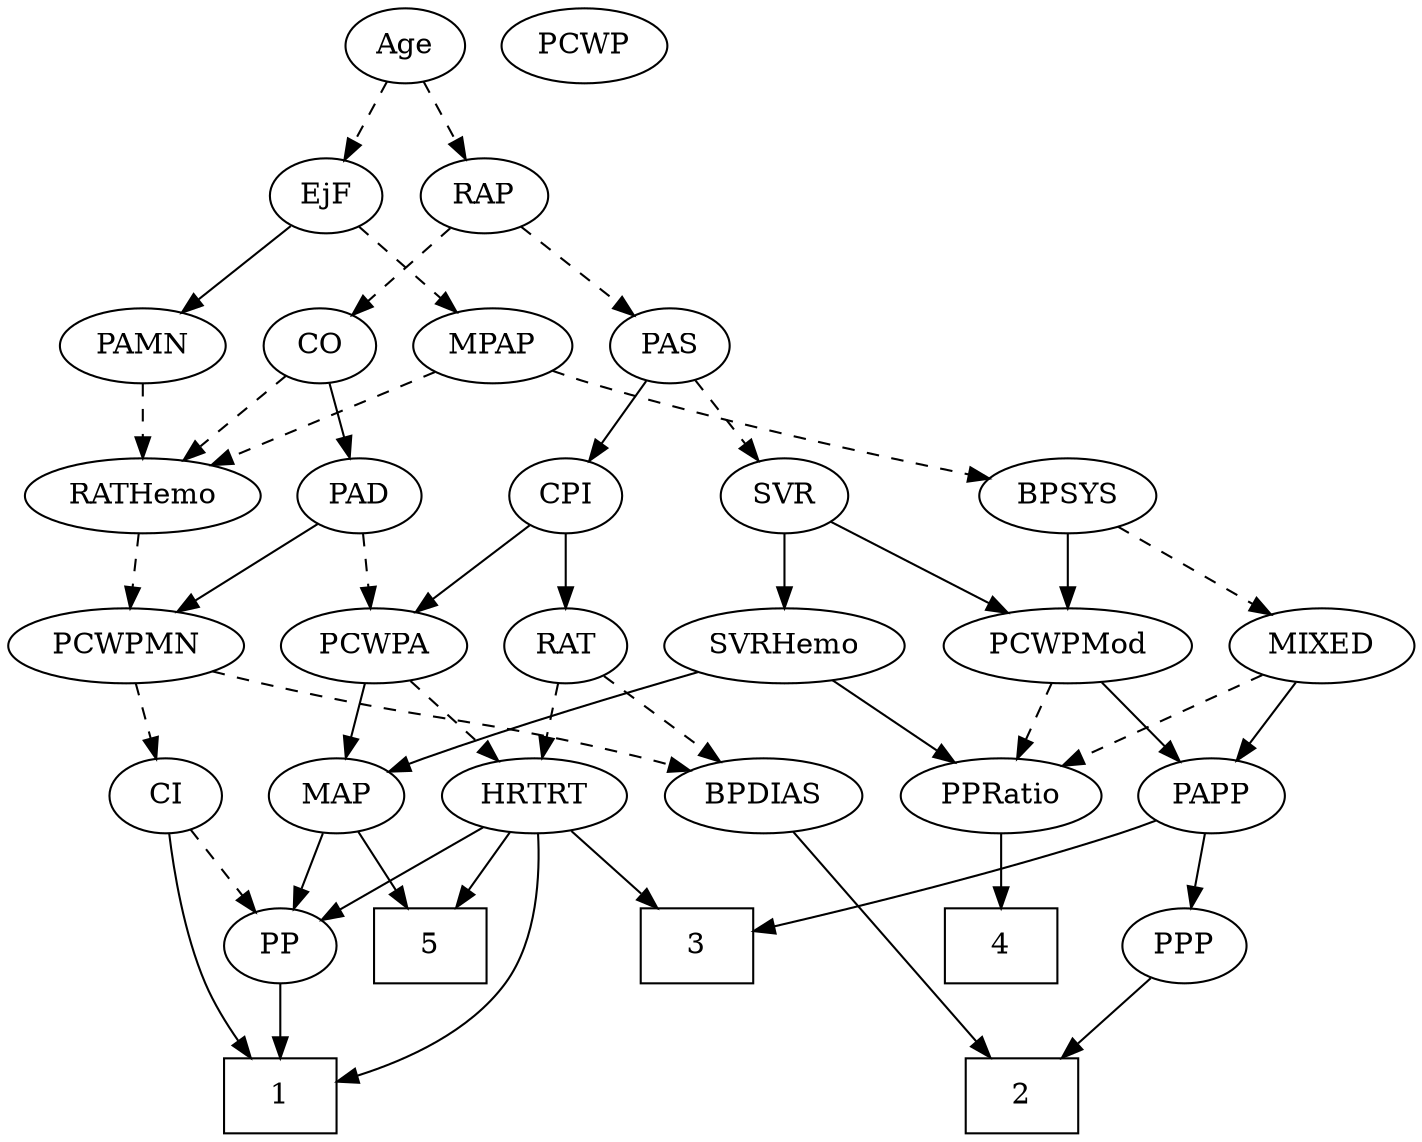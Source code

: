 strict digraph {
	graph [bb="0,0,612.34,540"];
	node [label="\N"];
	1	[height=0.5,
		pos="121.05,18",
		shape=box,
		width=0.75];
	2	[height=0.5,
		pos="448.05,18",
		shape=box,
		width=0.75];
	3	[height=0.5,
		pos="316.05,90",
		shape=box,
		width=0.75];
	4	[height=0.5,
		pos="438.05,90",
		shape=box,
		width=0.75];
	5	[height=0.5,
		pos="193.05,90",
		shape=box,
		width=0.75];
	Age	[height=0.5,
		pos="177.05,522",
		width=0.75];
	EjF	[height=0.5,
		pos="141.05,450",
		width=0.75];
	Age -> EjF	[pos="e,149.35,467.15 168.7,504.76 164.33,496.28 158.9,485.71 154,476.2",
		style=dashed];
	RAP	[height=0.5,
		pos="214.05,450",
		width=0.77632];
	Age -> RAP	[pos="e,205.51,467.15 185.63,504.76 190.11,496.28 195.7,485.71 200.73,476.2",
		style=dashed];
	MPAP	[height=0.5,
		pos="218.05,378",
		width=0.97491];
	EjF -> MPAP	[pos="e,201.42,394.11 156.63,434.83 167.3,425.13 181.66,412.08 193.81,401.03",
		style=dashed];
	PAMN	[height=0.5,
		pos="57.046,378",
		width=1.011];
	EjF -> PAMN	[pos="e,74.937,393.91 124.85,435.5 112.89,425.54 96.383,411.78 82.648,400.34",
		style=solid];
	CO	[height=0.5,
		pos="138.05,378",
		width=0.75];
	RAP -> CO	[pos="e,153.4,393.14 198.67,434.83 187.85,424.87 173.19,411.37 160.99,400.14",
		style=dashed];
	PAS	[height=0.5,
		pos="298.05,378",
		width=0.75];
	RAP -> PAS	[pos="e,281.77,392.56 230.64,435.17 243.03,424.85 260.15,410.58 274.03,399.01",
		style=dashed];
	MIXED	[height=0.5,
		pos="572.05,234",
		width=1.1193];
	PPRatio	[height=0.5,
		pos="438.05,162",
		width=1.1013];
	MIXED -> PPRatio	[pos="e,463.14,176.11 546.84,219.83 525.79,208.83 495.56,193.04 472.31,180.9",
		style=dashed];
	PAPP	[height=0.5,
		pos="527.05,162",
		width=0.88464];
	MIXED -> PAPP	[pos="e,537.63,179.47 561.38,216.41 555.95,207.95 549.22,197.49 543.17,188.08",
		style=solid];
	BPSYS	[height=0.5,
		pos="462.05,306",
		width=1.0471];
	MPAP -> BPSYS	[pos="e,428.81,314.63 244.87,366.1 250.5,363.96 256.44,361.82 262.05,360 315.43,342.67 378.16,326.75 418.93,316.98",
		style=dashed];
	RATHemo	[height=0.5,
		pos="57.046,306",
		width=1.3721];
	MPAP -> RATHemo	[pos="e,87.519,320.25 192.18,365.75 166.43,354.56 126.57,337.23 96.799,324.28",
		style=dashed];
	BPSYS -> MIXED	[pos="e,549.6,249.28 483.78,291.17 500.14,280.76 522.78,266.35 541.04,254.73",
		style=dashed];
	PCWPMod	[height=0.5,
		pos="462.05,234",
		width=1.4443];
	BPSYS -> PCWPMod	[pos="e,462.05,252.1 462.05,287.7 462.05,279.98 462.05,270.71 462.05,262.11",
		style=solid];
	PAD	[height=0.5,
		pos="153.05,306",
		width=0.79437];
	PCWPA	[height=0.5,
		pos="160.05,234",
		width=1.1555];
	PAD -> PCWPA	[pos="e,158.34,252.1 154.78,287.7 155.55,279.98 156.47,270.71 157.33,262.11",
		style=dashed];
	PCWPMN	[height=0.5,
		pos="50.046,234",
		width=1.3902];
	PAD -> PCWPMN	[pos="e,72.403,250.19 134.15,292.16 119.32,282.08 98.346,267.83 81.057,256.08",
		style=solid];
	CO -> PAD	[pos="e,149.34,324.28 141.68,360.05 143.35,352.26 145.37,342.82 147.24,334.08",
		style=solid];
	CO -> RATHemo	[pos="e,75.277,322.76 122.04,363.17 110.89,353.54 95.778,340.47 82.929,329.37",
		style=dashed];
	CPI	[height=0.5,
		pos="247.05,306",
		width=0.75];
	PAS -> CPI	[pos="e,258.33,322.49 286.73,361.46 280.12,352.4 271.66,340.79 264.25,330.61",
		style=solid];
	SVR	[height=0.5,
		pos="342.05,306",
		width=0.77632];
	PAS -> SVR	[pos="e,331.8,323.31 308.03,361.12 313.47,352.47 320.31,341.58 326.44,331.83",
		style=dashed];
	PAMN -> RATHemo	[pos="e,57.046,324.1 57.046,359.7 57.046,351.98 57.046,342.71 57.046,334.11",
		style=dashed];
	RATHemo -> PCWPMN	[pos="e,51.756,252.1 55.315,287.7 54.544,279.98 53.617,270.71 52.757,262.11",
		style=dashed];
	RAT	[height=0.5,
		pos="247.05,234",
		width=0.75827];
	CPI -> RAT	[pos="e,247.05,252.1 247.05,287.7 247.05,279.98 247.05,270.71 247.05,262.11",
		style=solid];
	CPI -> PCWPA	[pos="e,178.88,250.16 230.27,291.5 217.97,281.61 201.02,267.96 186.85,256.56",
		style=solid];
	BPDIAS	[height=0.5,
		pos="338.05,162",
		width=1.1735];
	RAT -> BPDIAS	[pos="e,318.48,178.05 264.16,219.83 277.19,209.81 295.4,195.81 310.48,184.21",
		style=dashed];
	HRTRT	[height=0.5,
		pos="238.05,162",
		width=1.1013];
	RAT -> HRTRT	[pos="e,240.27,180.28 244.87,216.05 243.88,208.35 242.68,199.03 241.56,190.36",
		style=dashed];
	SVR -> PCWPMod	[pos="e,436.45,249.93 362.13,293.28 380,282.86 406.5,267.4 427.72,255.02",
		style=solid];
	SVRHemo	[height=0.5,
		pos="342.05,234",
		width=1.3902];
	SVR -> SVRHemo	[pos="e,342.05,252.1 342.05,287.7 342.05,279.98 342.05,270.71 342.05,262.11",
		style=solid];
	PCWPMod -> PPRatio	[pos="e,443.97,180.28 456.24,216.05 453.53,208.18 450.26,198.62 447.23,189.79",
		style=dashed];
	PCWPMod -> PAPP	[pos="e,512.94,178.19 477.12,216.76 485.73,207.5 496.65,195.73 506.08,185.58",
		style=solid];
	MAP	[height=0.5,
		pos="150.05,162",
		width=0.84854];
	PCWPA -> MAP	[pos="e,152.49,180.1 157.57,215.7 156.47,207.98 155.15,198.71 153.92,190.11",
		style=solid];
	PCWPA -> HRTRT	[pos="e,220.78,178.49 177.36,217.46 187.86,208.04 201.44,195.85 213.09,185.4",
		style=dashed];
	PCWPMN -> BPDIAS	[pos="e,306.67,174.13 87.061,221.84 94.322,219.79 101.9,217.75 109.05,216 187.44,196.81 209.06,200.8 287.05,180 290.25,179.15 293.54,178.2 \
296.84,177.21",
		style=dashed];
	CI	[height=0.5,
		pos="66.046,162",
		width=0.75];
	PCWPMN -> CI	[pos="e,62.136,180.1 54.001,215.7 55.764,207.98 57.883,198.71 59.848,190.11",
		style=dashed];
	SVRHemo -> MAP	[pos="e,173.85,173.72 305.9,221.36 274.71,211.1 228.59,195.44 189.05,180 187.19,179.27 185.29,178.51 183.38,177.73",
		style=solid];
	SVRHemo -> PPRatio	[pos="e,417.79,177.77 363.35,217.46 376.93,207.57 394.68,194.62 409.47,183.83",
		style=solid];
	BPDIAS -> 2	[pos="e,432.3,36.326 349.17,144.59 361.61,126.48 382.57,96.631 402.05,72 409.45,62.635 417.93,52.673 425.57,43.943",
		style=solid];
	MAP -> 5	[pos="e,182.53,108.12 160.02,144.76 165.13,136.44 171.48,126.1 177.24,116.73",
		style=solid];
	PP	[height=0.5,
		pos="121.05,90",
		width=0.75];
	MAP -> PP	[pos="e,127.87,107.47 143.17,144.41 139.78,136.22 135.6,126.14 131.8,116.95",
		style=solid];
	PP -> 1	[pos="e,121.05,36.104 121.05,71.697 121.05,63.983 121.05,54.712 121.05,46.112",
		style=solid];
	PPP	[height=0.5,
		pos="518.05,90",
		width=0.75];
	PPP -> 2	[pos="e,465.25,36.204 503.54,74.496 494.58,65.538 482.86,53.813 472.5,43.45",
		style=solid];
	PPRatio -> 4	[pos="e,438.05,108.1 438.05,143.7 438.05,135.98 438.05,126.71 438.05,118.11",
		style=solid];
	PCWP	[height=0.5,
		pos="257.05,522",
		width=0.97491];
	CI -> 1	[pos="e,106.88,36.149 67.702,144.01 69.936,125.65 74.872,95.83 85.046,72 89.13,62.433 95.034,52.784 100.88,44.388",
		style=solid];
	CI -> PP	[pos="e,109.13,106.16 77.98,145.81 85.259,136.55 94.708,124.52 102.9,114.09",
		style=dashed];
	PAPP -> 3	[pos="e,343.28,98.517 502.66,150.17 497.54,148.03 492.15,145.87 487.05,144 441.49,127.31 387.92,111.27 353.04,101.29",
		style=solid];
	PAPP -> PPP	[pos="e,520.24,108.1 524.82,143.7 523.83,135.98 522.64,126.71 521.53,118.11",
		style=solid];
	HRTRT -> 1	[pos="e,148.13,24.444 240.91,143.93 243.17,124.68 243.85,93.292 229.05,72 212.49,48.189 182.11,34.615 157.78,27.178",
		style=solid];
	HRTRT -> 3	[pos="e,296.87,108.21 255.36,145.46 265.35,136.5 278.12,125.03 289.38,114.93",
		style=solid];
	HRTRT -> 5	[pos="e,204.26,108.45 227.38,144.41 222.1,136.2 215.61,126.1 209.7,116.9",
		style=solid];
	HRTRT -> PP	[pos="e,140.62,102.71 214.93,147.17 196.1,135.91 169.44,119.96 149.34,107.93",
		style=solid];
}
